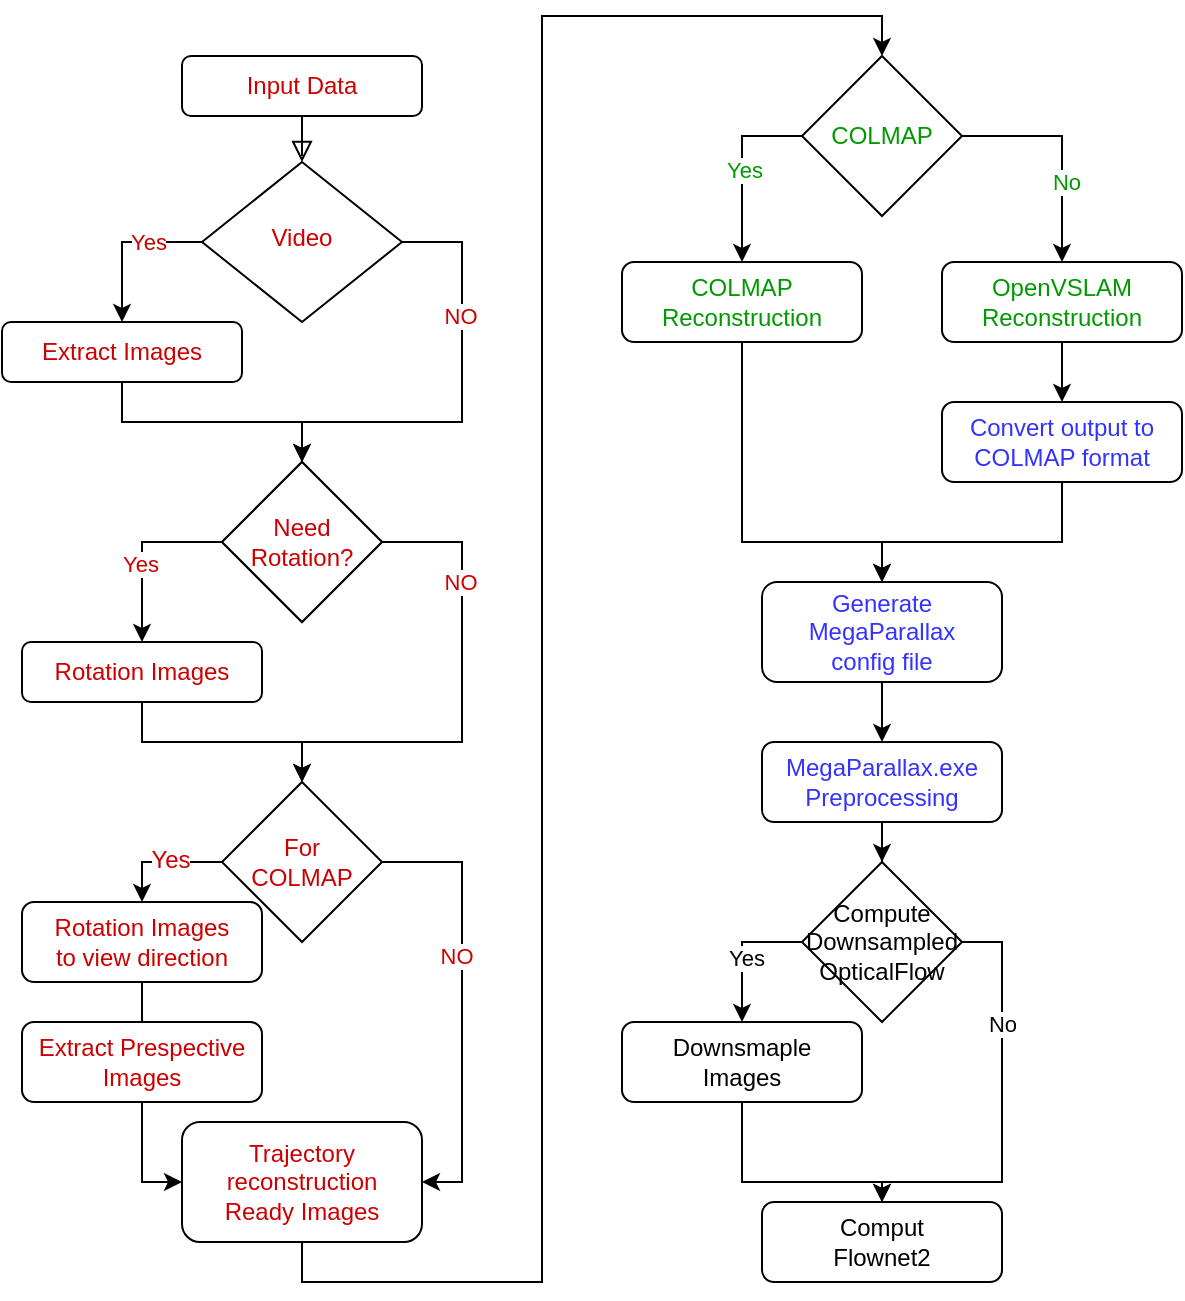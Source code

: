 <mxfile version="12.9.14" type="device"><diagram id="C5RBs43oDa-KdzZeNtuy" name="Page-1"><mxGraphModel dx="1185" dy="603" grid="1" gridSize="10" guides="1" tooltips="1" connect="1" arrows="1" fold="1" page="1" pageScale="1" pageWidth="827" pageHeight="1169" math="0" shadow="0"><root><mxCell id="WIyWlLk6GJQsqaUBKTNV-0"/><mxCell id="WIyWlLk6GJQsqaUBKTNV-1" parent="WIyWlLk6GJQsqaUBKTNV-0"/><mxCell id="WIyWlLk6GJQsqaUBKTNV-2" value="" style="rounded=0;html=1;jettySize=auto;orthogonalLoop=1;fontSize=11;endArrow=block;endFill=0;endSize=8;strokeWidth=1;shadow=0;labelBackgroundColor=none;edgeStyle=orthogonalEdgeStyle;fontColor=#CC0000;" parent="WIyWlLk6GJQsqaUBKTNV-1" source="WIyWlLk6GJQsqaUBKTNV-3" target="WIyWlLk6GJQsqaUBKTNV-6" edge="1"><mxGeometry relative="1" as="geometry"/></mxCell><mxCell id="fQyR8wvNTAhDc7Rqkqf1-24" style="edgeStyle=orthogonalEdgeStyle;rounded=0;orthogonalLoop=1;jettySize=auto;html=1;exitX=1;exitY=0.5;exitDx=0;exitDy=0;entryX=0.5;entryY=0;entryDx=0;entryDy=0;fontColor=#CC0000;" edge="1" parent="WIyWlLk6GJQsqaUBKTNV-1" source="WIyWlLk6GJQsqaUBKTNV-6" target="fQyR8wvNTAhDc7Rqkqf1-6"><mxGeometry relative="1" as="geometry"><Array as="points"><mxPoint x="300" y="190"/><mxPoint x="300" y="280"/><mxPoint x="220" y="280"/></Array></mxGeometry></mxCell><mxCell id="fQyR8wvNTAhDc7Rqkqf1-35" value="NO" style="edgeLabel;html=1;align=center;verticalAlign=middle;resizable=0;points=[];fontColor=#CC0000;" vertex="1" connectable="0" parent="fQyR8wvNTAhDc7Rqkqf1-24"><mxGeometry x="-0.389" y="-1" relative="1" as="geometry"><mxPoint as="offset"/></mxGeometry></mxCell><mxCell id="WIyWlLk6GJQsqaUBKTNV-3" value="Input Data" style="rounded=1;whiteSpace=wrap;html=1;fontSize=12;glass=0;strokeWidth=1;shadow=0;fontColor=#CC0000;" parent="WIyWlLk6GJQsqaUBKTNV-1" vertex="1"><mxGeometry x="160" y="97" width="120" height="30" as="geometry"/></mxCell><mxCell id="fQyR8wvNTAhDc7Rqkqf1-31" style="edgeStyle=orthogonalEdgeStyle;rounded=0;orthogonalLoop=1;jettySize=auto;html=1;exitX=0;exitY=0.5;exitDx=0;exitDy=0;entryX=0.5;entryY=0;entryDx=0;entryDy=0;fontColor=#CC0000;" edge="1" parent="WIyWlLk6GJQsqaUBKTNV-1" source="WIyWlLk6GJQsqaUBKTNV-6" target="fQyR8wvNTAhDc7Rqkqf1-1"><mxGeometry relative="1" as="geometry"/></mxCell><mxCell id="fQyR8wvNTAhDc7Rqkqf1-34" value="Yes" style="edgeLabel;html=1;align=center;verticalAlign=middle;resizable=0;points=[];fontColor=#CC0000;" vertex="1" connectable="0" parent="fQyR8wvNTAhDc7Rqkqf1-31"><mxGeometry x="-0.311" relative="1" as="geometry"><mxPoint as="offset"/></mxGeometry></mxCell><mxCell id="WIyWlLk6GJQsqaUBKTNV-6" value="Video" style="rhombus;whiteSpace=wrap;html=1;shadow=0;fontFamily=Helvetica;fontSize=12;align=center;strokeWidth=1;spacing=6;spacingTop=-4;fontColor=#CC0000;" parent="WIyWlLk6GJQsqaUBKTNV-1" vertex="1"><mxGeometry x="170" y="150" width="100" height="80" as="geometry"/></mxCell><mxCell id="fQyR8wvNTAhDc7Rqkqf1-65" style="edgeStyle=orthogonalEdgeStyle;rounded=0;orthogonalLoop=1;jettySize=auto;html=1;entryX=0.5;entryY=0;entryDx=0;entryDy=0;" edge="1" parent="WIyWlLk6GJQsqaUBKTNV-1" source="WIyWlLk6GJQsqaUBKTNV-7" target="fQyR8wvNTAhDc7Rqkqf1-54"><mxGeometry relative="1" as="geometry"><Array as="points"><mxPoint x="220" y="710"/><mxPoint x="340" y="710"/><mxPoint x="340" y="77"/><mxPoint x="510" y="77"/></Array></mxGeometry></mxCell><mxCell id="WIyWlLk6GJQsqaUBKTNV-7" value="Trajectory reconstruction &lt;br&gt;Ready Images" style="rounded=1;whiteSpace=wrap;html=1;fontSize=12;glass=0;strokeWidth=1;shadow=0;fontColor=#CC0000;" parent="WIyWlLk6GJQsqaUBKTNV-1" vertex="1"><mxGeometry x="160" y="630" width="120" height="60" as="geometry"/></mxCell><mxCell id="fQyR8wvNTAhDc7Rqkqf1-30" style="edgeStyle=orthogonalEdgeStyle;rounded=0;orthogonalLoop=1;jettySize=auto;html=1;exitX=0.5;exitY=1;exitDx=0;exitDy=0;entryX=0.5;entryY=0;entryDx=0;entryDy=0;fontColor=#CC0000;" edge="1" parent="WIyWlLk6GJQsqaUBKTNV-1" source="fQyR8wvNTAhDc7Rqkqf1-1" target="fQyR8wvNTAhDc7Rqkqf1-6"><mxGeometry relative="1" as="geometry"/></mxCell><mxCell id="fQyR8wvNTAhDc7Rqkqf1-1" value="Extract Images" style="rounded=1;whiteSpace=wrap;html=1;fontColor=#CC0000;" vertex="1" parent="WIyWlLk6GJQsqaUBKTNV-1"><mxGeometry x="70" y="230" width="120" height="30" as="geometry"/></mxCell><mxCell id="fQyR8wvNTAhDc7Rqkqf1-5" style="edgeStyle=orthogonalEdgeStyle;rounded=0;orthogonalLoop=1;jettySize=auto;html=1;exitX=0.5;exitY=1;exitDx=0;exitDy=0;fontColor=#CC0000;" edge="1" parent="WIyWlLk6GJQsqaUBKTNV-1" source="fQyR8wvNTAhDc7Rqkqf1-1" target="fQyR8wvNTAhDc7Rqkqf1-1"><mxGeometry relative="1" as="geometry"/></mxCell><mxCell id="fQyR8wvNTAhDc7Rqkqf1-37" style="edgeStyle=orthogonalEdgeStyle;rounded=0;orthogonalLoop=1;jettySize=auto;html=1;exitX=0;exitY=0.5;exitDx=0;exitDy=0;entryX=0.5;entryY=0;entryDx=0;entryDy=0;fontColor=#CC0000;" edge="1" parent="WIyWlLk6GJQsqaUBKTNV-1" source="fQyR8wvNTAhDc7Rqkqf1-6" target="fQyR8wvNTAhDc7Rqkqf1-9"><mxGeometry relative="1" as="geometry"><mxPoint x="140" y="420" as="targetPoint"/></mxGeometry></mxCell><mxCell id="fQyR8wvNTAhDc7Rqkqf1-38" value="Yes" style="edgeLabel;html=1;align=center;verticalAlign=middle;resizable=0;points=[];fontColor=#CC0000;" vertex="1" connectable="0" parent="fQyR8wvNTAhDc7Rqkqf1-37"><mxGeometry x="0.131" y="-1" relative="1" as="geometry"><mxPoint as="offset"/></mxGeometry></mxCell><mxCell id="fQyR8wvNTAhDc7Rqkqf1-39" style="edgeStyle=orthogonalEdgeStyle;rounded=0;orthogonalLoop=1;jettySize=auto;html=1;exitX=1;exitY=0.5;exitDx=0;exitDy=0;entryX=0.5;entryY=0;entryDx=0;entryDy=0;fontColor=#CC0000;" edge="1" parent="WIyWlLk6GJQsqaUBKTNV-1" source="fQyR8wvNTAhDc7Rqkqf1-6" target="fQyR8wvNTAhDc7Rqkqf1-29"><mxGeometry relative="1" as="geometry"><Array as="points"><mxPoint x="300" y="340"/><mxPoint x="300" y="440"/><mxPoint x="220" y="440"/></Array></mxGeometry></mxCell><mxCell id="fQyR8wvNTAhDc7Rqkqf1-40" value="NO" style="edgeLabel;html=1;align=center;verticalAlign=middle;resizable=0;points=[];fontColor=#CC0000;" vertex="1" connectable="0" parent="fQyR8wvNTAhDc7Rqkqf1-39"><mxGeometry x="-0.504" y="-1" relative="1" as="geometry"><mxPoint as="offset"/></mxGeometry></mxCell><mxCell id="fQyR8wvNTAhDc7Rqkqf1-6" value="Need Rotation?" style="rhombus;whiteSpace=wrap;html=1;fontColor=#CC0000;" vertex="1" parent="WIyWlLk6GJQsqaUBKTNV-1"><mxGeometry x="180" y="300" width="80" height="80" as="geometry"/></mxCell><mxCell id="fQyR8wvNTAhDc7Rqkqf1-41" style="edgeStyle=orthogonalEdgeStyle;rounded=0;orthogonalLoop=1;jettySize=auto;html=1;exitX=0.5;exitY=1;exitDx=0;exitDy=0;entryX=0.5;entryY=0;entryDx=0;entryDy=0;fontColor=#CC0000;" edge="1" parent="WIyWlLk6GJQsqaUBKTNV-1" source="fQyR8wvNTAhDc7Rqkqf1-9" target="fQyR8wvNTAhDc7Rqkqf1-29"><mxGeometry relative="1" as="geometry"><mxPoint x="230" y="450" as="targetPoint"/></mxGeometry></mxCell><mxCell id="fQyR8wvNTAhDc7Rqkqf1-9" value="Rotation Images" style="rounded=1;whiteSpace=wrap;html=1;fontColor=#CC0000;" vertex="1" parent="WIyWlLk6GJQsqaUBKTNV-1"><mxGeometry x="80" y="390" width="120" height="30" as="geometry"/></mxCell><mxCell id="fQyR8wvNTAhDc7Rqkqf1-45" style="edgeStyle=orthogonalEdgeStyle;rounded=0;orthogonalLoop=1;jettySize=auto;html=1;exitX=0;exitY=0.5;exitDx=0;exitDy=0;fontColor=#CC0000;" edge="1" parent="WIyWlLk6GJQsqaUBKTNV-1" source="fQyR8wvNTAhDc7Rqkqf1-29" target="fQyR8wvNTAhDc7Rqkqf1-43"><mxGeometry relative="1" as="geometry"/></mxCell><mxCell id="fQyR8wvNTAhDc7Rqkqf1-52" value="&lt;span style=&quot;font-size: 12px&quot;&gt;Yes&lt;/span&gt;" style="edgeLabel;html=1;align=center;verticalAlign=middle;resizable=0;points=[];fontColor=#CC0000;" vertex="1" connectable="0" parent="fQyR8wvNTAhDc7Rqkqf1-45"><mxGeometry x="-0.122" y="-1" relative="1" as="geometry"><mxPoint as="offset"/></mxGeometry></mxCell><mxCell id="fQyR8wvNTAhDc7Rqkqf1-46" style="edgeStyle=orthogonalEdgeStyle;rounded=0;orthogonalLoop=1;jettySize=auto;html=1;exitX=1;exitY=0.5;exitDx=0;exitDy=0;entryX=1;entryY=0.5;entryDx=0;entryDy=0;fontColor=#CC0000;" edge="1" parent="WIyWlLk6GJQsqaUBKTNV-1" source="fQyR8wvNTAhDc7Rqkqf1-29" target="WIyWlLk6GJQsqaUBKTNV-7"><mxGeometry relative="1" as="geometry"/></mxCell><mxCell id="fQyR8wvNTAhDc7Rqkqf1-50" value="NO" style="edgeLabel;html=1;align=center;verticalAlign=middle;resizable=0;points=[];fontColor=#CC0000;" vertex="1" connectable="0" parent="fQyR8wvNTAhDc7Rqkqf1-46"><mxGeometry x="-0.207" y="-3" relative="1" as="geometry"><mxPoint as="offset"/></mxGeometry></mxCell><mxCell id="fQyR8wvNTAhDc7Rqkqf1-29" value="For&lt;br&gt;COLMAP" style="rhombus;whiteSpace=wrap;html=1;fontColor=#CC0000;" vertex="1" parent="WIyWlLk6GJQsqaUBKTNV-1"><mxGeometry x="180" y="460" width="80" height="80" as="geometry"/></mxCell><mxCell id="fQyR8wvNTAhDc7Rqkqf1-48" style="edgeStyle=orthogonalEdgeStyle;rounded=0;orthogonalLoop=1;jettySize=auto;html=1;exitX=0.5;exitY=1;exitDx=0;exitDy=0;entryX=0;entryY=0.5;entryDx=0;entryDy=0;fontColor=#CC0000;" edge="1" parent="WIyWlLk6GJQsqaUBKTNV-1" source="fQyR8wvNTAhDc7Rqkqf1-43" target="WIyWlLk6GJQsqaUBKTNV-7"><mxGeometry relative="1" as="geometry"/></mxCell><mxCell id="fQyR8wvNTAhDc7Rqkqf1-43" value="Rotation Images&lt;br&gt;to view direction" style="rounded=1;whiteSpace=wrap;html=1;fontColor=#CC0000;" vertex="1" parent="WIyWlLk6GJQsqaUBKTNV-1"><mxGeometry x="80" y="520" width="120" height="40" as="geometry"/></mxCell><mxCell id="fQyR8wvNTAhDc7Rqkqf1-49" value="Need Rotation?" style="rhombus;whiteSpace=wrap;html=1;fontColor=#CC0000;" vertex="1" parent="WIyWlLk6GJQsqaUBKTNV-1"><mxGeometry x="180" y="300" width="80" height="80" as="geometry"/></mxCell><mxCell id="fQyR8wvNTAhDc7Rqkqf1-53" value="Extract Prespective&lt;br&gt;Images" style="rounded=1;whiteSpace=wrap;html=1;fontColor=#CC0000;" vertex="1" parent="WIyWlLk6GJQsqaUBKTNV-1"><mxGeometry x="80" y="580" width="120" height="40" as="geometry"/></mxCell><mxCell id="fQyR8wvNTAhDc7Rqkqf1-66" style="edgeStyle=orthogonalEdgeStyle;rounded=0;orthogonalLoop=1;jettySize=auto;html=1;exitX=0;exitY=0.5;exitDx=0;exitDy=0;fontColor=#009900;" edge="1" parent="WIyWlLk6GJQsqaUBKTNV-1" source="fQyR8wvNTAhDc7Rqkqf1-54" target="fQyR8wvNTAhDc7Rqkqf1-55"><mxGeometry relative="1" as="geometry"><Array as="points"><mxPoint x="440" y="137"/></Array></mxGeometry></mxCell><mxCell id="fQyR8wvNTAhDc7Rqkqf1-71" value="Yes" style="edgeLabel;html=1;align=center;verticalAlign=middle;resizable=0;points=[];fontColor=#009900;" vertex="1" connectable="0" parent="fQyR8wvNTAhDc7Rqkqf1-66"><mxGeometry x="-0.373" y="18" relative="1" as="geometry"><mxPoint y="-1" as="offset"/></mxGeometry></mxCell><mxCell id="fQyR8wvNTAhDc7Rqkqf1-67" style="edgeStyle=orthogonalEdgeStyle;rounded=0;orthogonalLoop=1;jettySize=auto;html=1;exitX=1;exitY=0.5;exitDx=0;exitDy=0;entryX=0.5;entryY=0;entryDx=0;entryDy=0;fontColor=#009900;" edge="1" parent="WIyWlLk6GJQsqaUBKTNV-1" source="fQyR8wvNTAhDc7Rqkqf1-54" target="fQyR8wvNTAhDc7Rqkqf1-56"><mxGeometry relative="1" as="geometry"/></mxCell><mxCell id="fQyR8wvNTAhDc7Rqkqf1-72" value="No" style="edgeLabel;html=1;align=center;verticalAlign=middle;resizable=0;points=[];fontColor=#009900;" vertex="1" connectable="0" parent="fQyR8wvNTAhDc7Rqkqf1-67"><mxGeometry x="-0.115" y="-23" relative="1" as="geometry"><mxPoint x="25" y="23" as="offset"/></mxGeometry></mxCell><mxCell id="fQyR8wvNTAhDc7Rqkqf1-54" value="COLMAP" style="rhombus;whiteSpace=wrap;html=1;fontColor=#009900;" vertex="1" parent="WIyWlLk6GJQsqaUBKTNV-1"><mxGeometry x="470" y="97" width="80" height="80" as="geometry"/></mxCell><mxCell id="fQyR8wvNTAhDc7Rqkqf1-69" style="edgeStyle=orthogonalEdgeStyle;rounded=0;orthogonalLoop=1;jettySize=auto;html=1;exitX=0.5;exitY=1;exitDx=0;exitDy=0;entryX=0.5;entryY=0;entryDx=0;entryDy=0;" edge="1" parent="WIyWlLk6GJQsqaUBKTNV-1" source="fQyR8wvNTAhDc7Rqkqf1-55" target="fQyR8wvNTAhDc7Rqkqf1-58"><mxGeometry relative="1" as="geometry"><Array as="points"><mxPoint x="440" y="340"/><mxPoint x="510" y="340"/></Array></mxGeometry></mxCell><mxCell id="fQyR8wvNTAhDc7Rqkqf1-55" value="COLMAP&lt;br&gt;Reconstruction" style="rounded=1;whiteSpace=wrap;html=1;fontColor=#009900;" vertex="1" parent="WIyWlLk6GJQsqaUBKTNV-1"><mxGeometry x="380" y="200" width="120" height="40" as="geometry"/></mxCell><mxCell id="fQyR8wvNTAhDc7Rqkqf1-68" style="edgeStyle=orthogonalEdgeStyle;rounded=0;orthogonalLoop=1;jettySize=auto;html=1;exitX=0.5;exitY=1;exitDx=0;exitDy=0;entryX=0.5;entryY=0;entryDx=0;entryDy=0;" edge="1" parent="WIyWlLk6GJQsqaUBKTNV-1" source="fQyR8wvNTAhDc7Rqkqf1-56" target="fQyR8wvNTAhDc7Rqkqf1-57"><mxGeometry relative="1" as="geometry"/></mxCell><mxCell id="fQyR8wvNTAhDc7Rqkqf1-56" value="&lt;span&gt;OpenVSLAM&lt;/span&gt;&lt;br&gt;&lt;span&gt;Reconstruction&lt;/span&gt;" style="rounded=1;whiteSpace=wrap;html=1;fontColor=#009900;" vertex="1" parent="WIyWlLk6GJQsqaUBKTNV-1"><mxGeometry x="540" y="200" width="120" height="40" as="geometry"/></mxCell><mxCell id="fQyR8wvNTAhDc7Rqkqf1-70" style="edgeStyle=orthogonalEdgeStyle;rounded=0;orthogonalLoop=1;jettySize=auto;html=1;exitX=0.5;exitY=1;exitDx=0;exitDy=0;fontColor=#3333FF;" edge="1" parent="WIyWlLk6GJQsqaUBKTNV-1" source="fQyR8wvNTAhDc7Rqkqf1-58"><mxGeometry relative="1" as="geometry"><mxPoint x="510" y="390" as="targetPoint"/></mxGeometry></mxCell><mxCell id="fQyR8wvNTAhDc7Rqkqf1-57" value="Convert output to&lt;br&gt;COLMAP format" style="rounded=1;whiteSpace=wrap;html=1;fontColor=#3333FF;" vertex="1" parent="WIyWlLk6GJQsqaUBKTNV-1"><mxGeometry x="540" y="270" width="120" height="40" as="geometry"/></mxCell><mxCell id="fQyR8wvNTAhDc7Rqkqf1-73" style="edgeStyle=orthogonalEdgeStyle;rounded=0;orthogonalLoop=1;jettySize=auto;html=1;exitX=0.5;exitY=1;exitDx=0;exitDy=0;fontColor=#3333FF;" edge="1" parent="WIyWlLk6GJQsqaUBKTNV-1" source="fQyR8wvNTAhDc7Rqkqf1-58" target="fQyR8wvNTAhDc7Rqkqf1-59"><mxGeometry relative="1" as="geometry"/></mxCell><mxCell id="fQyR8wvNTAhDc7Rqkqf1-74" style="edgeStyle=orthogonalEdgeStyle;rounded=0;orthogonalLoop=1;jettySize=auto;html=1;exitX=0.5;exitY=1;exitDx=0;exitDy=0;" edge="1" parent="WIyWlLk6GJQsqaUBKTNV-1" source="fQyR8wvNTAhDc7Rqkqf1-59" target="fQyR8wvNTAhDc7Rqkqf1-62"><mxGeometry relative="1" as="geometry"/></mxCell><mxCell id="fQyR8wvNTAhDc7Rqkqf1-59" value="MegaParallax.exe&lt;br&gt;Preprocessing" style="rounded=1;whiteSpace=wrap;html=1;fontColor=#3333FF;" vertex="1" parent="WIyWlLk6GJQsqaUBKTNV-1"><mxGeometry x="450" y="440" width="120" height="40" as="geometry"/></mxCell><mxCell id="fQyR8wvNTAhDc7Rqkqf1-75" style="edgeStyle=orthogonalEdgeStyle;rounded=0;orthogonalLoop=1;jettySize=auto;html=1;exitX=0;exitY=0.5;exitDx=0;exitDy=0;" edge="1" parent="WIyWlLk6GJQsqaUBKTNV-1" source="fQyR8wvNTAhDc7Rqkqf1-62" target="fQyR8wvNTAhDc7Rqkqf1-64"><mxGeometry relative="1" as="geometry"/></mxCell><mxCell id="fQyR8wvNTAhDc7Rqkqf1-79" value="Yes" style="edgeLabel;html=1;align=center;verticalAlign=middle;resizable=0;points=[];" vertex="1" connectable="0" parent="fQyR8wvNTAhDc7Rqkqf1-75"><mxGeometry x="-0.2" y="8" relative="1" as="geometry"><mxPoint as="offset"/></mxGeometry></mxCell><mxCell id="fQyR8wvNTAhDc7Rqkqf1-76" style="edgeStyle=orthogonalEdgeStyle;rounded=0;orthogonalLoop=1;jettySize=auto;html=1;exitX=1;exitY=0.5;exitDx=0;exitDy=0;" edge="1" parent="WIyWlLk6GJQsqaUBKTNV-1" source="fQyR8wvNTAhDc7Rqkqf1-62" target="fQyR8wvNTAhDc7Rqkqf1-63"><mxGeometry relative="1" as="geometry"><Array as="points"><mxPoint x="570" y="540"/><mxPoint x="570" y="660"/><mxPoint x="510" y="660"/></Array></mxGeometry></mxCell><mxCell id="fQyR8wvNTAhDc7Rqkqf1-80" value="No" style="edgeLabel;html=1;align=center;verticalAlign=middle;resizable=0;points=[];" vertex="1" connectable="0" parent="fQyR8wvNTAhDc7Rqkqf1-76"><mxGeometry x="-0.426" relative="1" as="geometry"><mxPoint as="offset"/></mxGeometry></mxCell><mxCell id="fQyR8wvNTAhDc7Rqkqf1-62" value="Compute&lt;br&gt;Downsampled&lt;br&gt;OpticalFlow" style="rhombus;whiteSpace=wrap;html=1;" vertex="1" parent="WIyWlLk6GJQsqaUBKTNV-1"><mxGeometry x="470" y="500" width="80" height="80" as="geometry"/></mxCell><mxCell id="fQyR8wvNTAhDc7Rqkqf1-63" value="Comput&lt;br&gt;Flownet2" style="rounded=1;whiteSpace=wrap;html=1;" vertex="1" parent="WIyWlLk6GJQsqaUBKTNV-1"><mxGeometry x="450" y="670" width="120" height="40" as="geometry"/></mxCell><mxCell id="fQyR8wvNTAhDc7Rqkqf1-77" style="edgeStyle=orthogonalEdgeStyle;rounded=0;orthogonalLoop=1;jettySize=auto;html=1;entryX=0.5;entryY=0;entryDx=0;entryDy=0;" edge="1" parent="WIyWlLk6GJQsqaUBKTNV-1" source="fQyR8wvNTAhDc7Rqkqf1-64" target="fQyR8wvNTAhDc7Rqkqf1-63"><mxGeometry relative="1" as="geometry"><Array as="points"><mxPoint x="440" y="660"/><mxPoint x="510" y="660"/></Array></mxGeometry></mxCell><mxCell id="fQyR8wvNTAhDc7Rqkqf1-64" value="Downsmaple&lt;br&gt;Images" style="rounded=1;whiteSpace=wrap;html=1;" vertex="1" parent="WIyWlLk6GJQsqaUBKTNV-1"><mxGeometry x="380" y="580" width="120" height="40" as="geometry"/></mxCell><mxCell id="fQyR8wvNTAhDc7Rqkqf1-58" value="Generate MegaParallax&lt;br&gt;config file" style="rounded=1;whiteSpace=wrap;html=1;fontColor=#3333FF;" vertex="1" parent="WIyWlLk6GJQsqaUBKTNV-1"><mxGeometry x="450" y="360" width="120" height="50" as="geometry"/></mxCell><mxCell id="fQyR8wvNTAhDc7Rqkqf1-81" style="edgeStyle=orthogonalEdgeStyle;rounded=0;orthogonalLoop=1;jettySize=auto;html=1;exitX=0.5;exitY=1;exitDx=0;exitDy=0;fontColor=#3333FF;" edge="1" parent="WIyWlLk6GJQsqaUBKTNV-1" source="fQyR8wvNTAhDc7Rqkqf1-57" target="fQyR8wvNTAhDc7Rqkqf1-58"><mxGeometry relative="1" as="geometry"><mxPoint x="510" y="390" as="targetPoint"/><mxPoint x="600" y="330" as="sourcePoint"/><Array as="points"><mxPoint x="600" y="340"/><mxPoint x="510" y="340"/></Array></mxGeometry></mxCell></root></mxGraphModel></diagram></mxfile>
